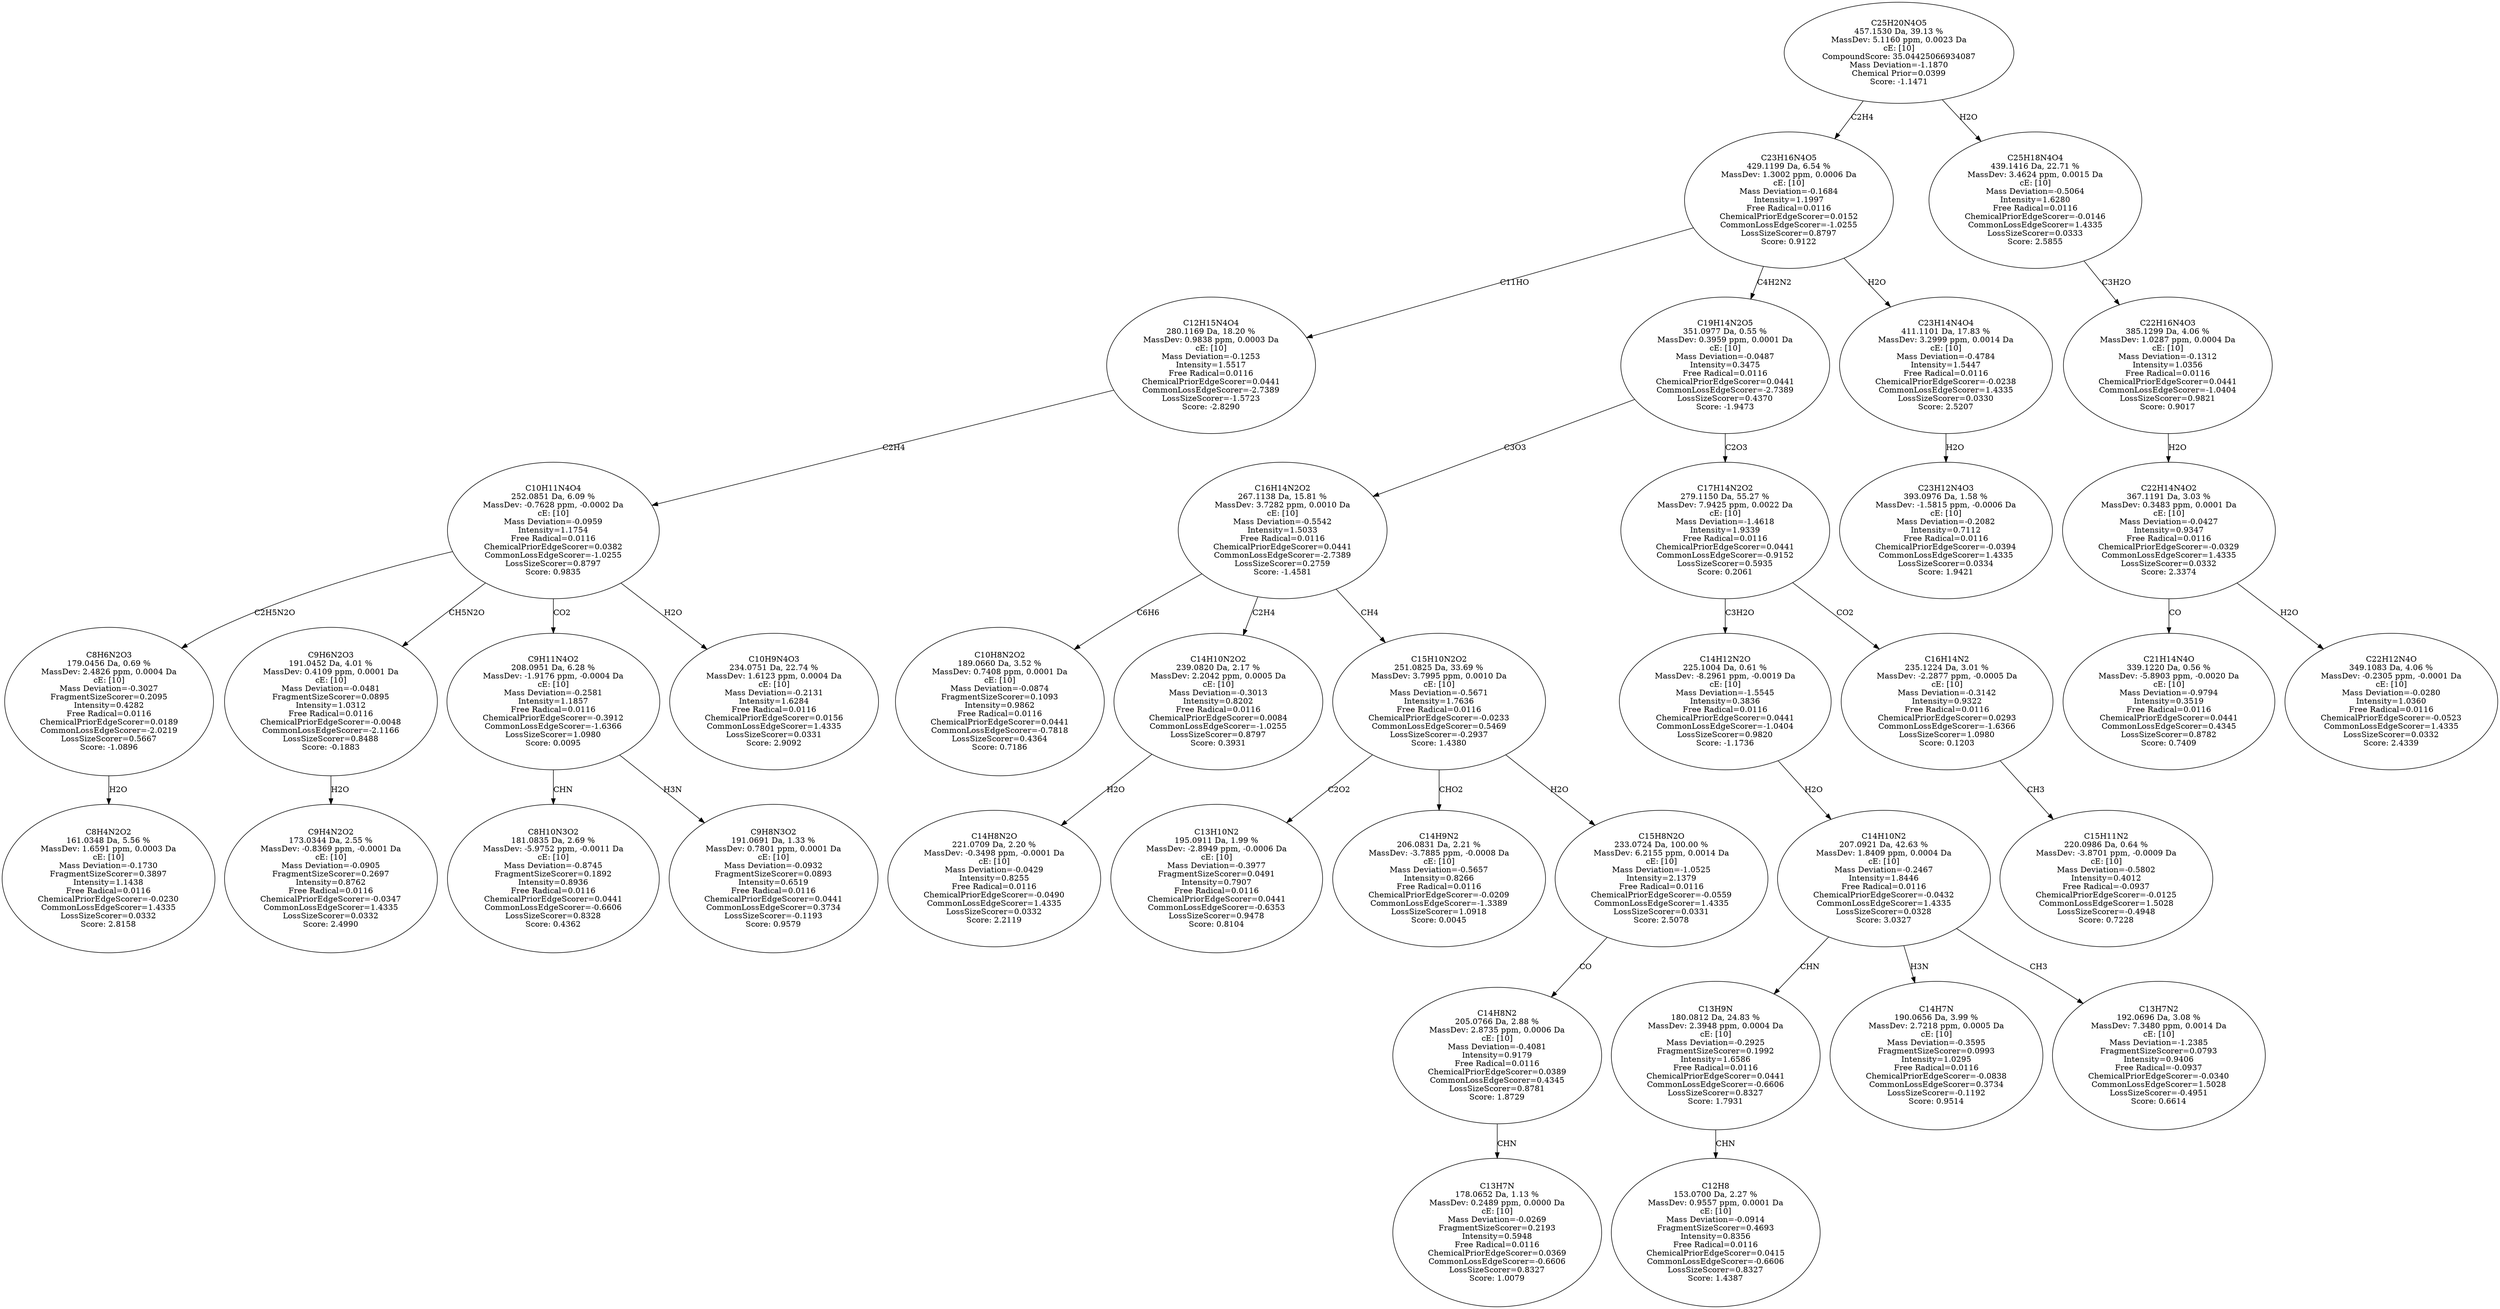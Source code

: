 strict digraph {
v1 [label="C8H4N2O2\n161.0348 Da, 5.56 %\nMassDev: 1.6591 ppm, 0.0003 Da\ncE: [10]\nMass Deviation=-0.1730\nFragmentSizeScorer=0.3897\nIntensity=1.1438\nFree Radical=0.0116\nChemicalPriorEdgeScorer=-0.0230\nCommonLossEdgeScorer=1.4335\nLossSizeScorer=0.0332\nScore: 2.8158"];
v2 [label="C8H6N2O3\n179.0456 Da, 0.69 %\nMassDev: 2.4826 ppm, 0.0004 Da\ncE: [10]\nMass Deviation=-0.3027\nFragmentSizeScorer=0.2095\nIntensity=0.4282\nFree Radical=0.0116\nChemicalPriorEdgeScorer=0.0189\nCommonLossEdgeScorer=-2.0219\nLossSizeScorer=0.5667\nScore: -1.0896"];
v3 [label="C9H4N2O2\n173.0344 Da, 2.55 %\nMassDev: -0.8369 ppm, -0.0001 Da\ncE: [10]\nMass Deviation=-0.0905\nFragmentSizeScorer=0.2697\nIntensity=0.8762\nFree Radical=0.0116\nChemicalPriorEdgeScorer=-0.0347\nCommonLossEdgeScorer=1.4335\nLossSizeScorer=0.0332\nScore: 2.4990"];
v4 [label="C9H6N2O3\n191.0452 Da, 4.01 %\nMassDev: 0.4109 ppm, 0.0001 Da\ncE: [10]\nMass Deviation=-0.0481\nFragmentSizeScorer=0.0895\nIntensity=1.0312\nFree Radical=0.0116\nChemicalPriorEdgeScorer=-0.0048\nCommonLossEdgeScorer=-2.1166\nLossSizeScorer=0.8488\nScore: -0.1883"];
v5 [label="C8H10N3O2\n181.0835 Da, 2.69 %\nMassDev: -5.9752 ppm, -0.0011 Da\ncE: [10]\nMass Deviation=-0.8745\nFragmentSizeScorer=0.1892\nIntensity=0.8936\nFree Radical=0.0116\nChemicalPriorEdgeScorer=0.0441\nCommonLossEdgeScorer=-0.6606\nLossSizeScorer=0.8328\nScore: 0.4362"];
v6 [label="C9H8N3O2\n191.0691 Da, 1.33 %\nMassDev: 0.7801 ppm, 0.0001 Da\ncE: [10]\nMass Deviation=-0.0932\nFragmentSizeScorer=0.0893\nIntensity=0.6519\nFree Radical=0.0116\nChemicalPriorEdgeScorer=0.0441\nCommonLossEdgeScorer=0.3734\nLossSizeScorer=-0.1193\nScore: 0.9579"];
v7 [label="C9H11N4O2\n208.0951 Da, 6.28 %\nMassDev: -1.9176 ppm, -0.0004 Da\ncE: [10]\nMass Deviation=-0.2581\nIntensity=1.1857\nFree Radical=0.0116\nChemicalPriorEdgeScorer=-0.3912\nCommonLossEdgeScorer=-1.6366\nLossSizeScorer=1.0980\nScore: 0.0095"];
v8 [label="C10H9N4O3\n234.0751 Da, 22.74 %\nMassDev: 1.6123 ppm, 0.0004 Da\ncE: [10]\nMass Deviation=-0.2131\nIntensity=1.6284\nFree Radical=0.0116\nChemicalPriorEdgeScorer=0.0156\nCommonLossEdgeScorer=1.4335\nLossSizeScorer=0.0331\nScore: 2.9092"];
v9 [label="C10H11N4O4\n252.0851 Da, 6.09 %\nMassDev: -0.7628 ppm, -0.0002 Da\ncE: [10]\nMass Deviation=-0.0959\nIntensity=1.1754\nFree Radical=0.0116\nChemicalPriorEdgeScorer=0.0382\nCommonLossEdgeScorer=-1.0255\nLossSizeScorer=0.8797\nScore: 0.9835"];
v10 [label="C12H15N4O4\n280.1169 Da, 18.20 %\nMassDev: 0.9838 ppm, 0.0003 Da\ncE: [10]\nMass Deviation=-0.1253\nIntensity=1.5517\nFree Radical=0.0116\nChemicalPriorEdgeScorer=0.0441\nCommonLossEdgeScorer=-2.7389\nLossSizeScorer=-1.5723\nScore: -2.8290"];
v11 [label="C10H8N2O2\n189.0660 Da, 3.52 %\nMassDev: 0.7408 ppm, 0.0001 Da\ncE: [10]\nMass Deviation=-0.0874\nFragmentSizeScorer=0.1093\nIntensity=0.9862\nFree Radical=0.0116\nChemicalPriorEdgeScorer=0.0441\nCommonLossEdgeScorer=-0.7818\nLossSizeScorer=0.4364\nScore: 0.7186"];
v12 [label="C14H8N2O\n221.0709 Da, 2.20 %\nMassDev: -0.3498 ppm, -0.0001 Da\ncE: [10]\nMass Deviation=-0.0429\nIntensity=0.8255\nFree Radical=0.0116\nChemicalPriorEdgeScorer=-0.0490\nCommonLossEdgeScorer=1.4335\nLossSizeScorer=0.0332\nScore: 2.2119"];
v13 [label="C14H10N2O2\n239.0820 Da, 2.17 %\nMassDev: 2.2042 ppm, 0.0005 Da\ncE: [10]\nMass Deviation=-0.3013\nIntensity=0.8202\nFree Radical=0.0116\nChemicalPriorEdgeScorer=0.0084\nCommonLossEdgeScorer=-1.0255\nLossSizeScorer=0.8797\nScore: 0.3931"];
v14 [label="C13H10N2\n195.0911 Da, 1.99 %\nMassDev: -2.8949 ppm, -0.0006 Da\ncE: [10]\nMass Deviation=-0.3977\nFragmentSizeScorer=0.0491\nIntensity=0.7907\nFree Radical=0.0116\nChemicalPriorEdgeScorer=0.0441\nCommonLossEdgeScorer=-0.6353\nLossSizeScorer=0.9478\nScore: 0.8104"];
v15 [label="C14H9N2\n206.0831 Da, 2.21 %\nMassDev: -3.7885 ppm, -0.0008 Da\ncE: [10]\nMass Deviation=-0.5657\nIntensity=0.8266\nFree Radical=0.0116\nChemicalPriorEdgeScorer=-0.0209\nCommonLossEdgeScorer=-1.3389\nLossSizeScorer=1.0918\nScore: 0.0045"];
v16 [label="C13H7N\n178.0652 Da, 1.13 %\nMassDev: 0.2489 ppm, 0.0000 Da\ncE: [10]\nMass Deviation=-0.0269\nFragmentSizeScorer=0.2193\nIntensity=0.5948\nFree Radical=0.0116\nChemicalPriorEdgeScorer=0.0369\nCommonLossEdgeScorer=-0.6606\nLossSizeScorer=0.8327\nScore: 1.0079"];
v17 [label="C14H8N2\n205.0766 Da, 2.88 %\nMassDev: 2.8735 ppm, 0.0006 Da\ncE: [10]\nMass Deviation=-0.4081\nIntensity=0.9179\nFree Radical=0.0116\nChemicalPriorEdgeScorer=0.0389\nCommonLossEdgeScorer=0.4345\nLossSizeScorer=0.8781\nScore: 1.8729"];
v18 [label="C15H8N2O\n233.0724 Da, 100.00 %\nMassDev: 6.2155 ppm, 0.0014 Da\ncE: [10]\nMass Deviation=-1.0525\nIntensity=2.1379\nFree Radical=0.0116\nChemicalPriorEdgeScorer=-0.0559\nCommonLossEdgeScorer=1.4335\nLossSizeScorer=0.0331\nScore: 2.5078"];
v19 [label="C15H10N2O2\n251.0825 Da, 33.69 %\nMassDev: 3.7995 ppm, 0.0010 Da\ncE: [10]\nMass Deviation=-0.5671\nIntensity=1.7636\nFree Radical=0.0116\nChemicalPriorEdgeScorer=-0.0233\nCommonLossEdgeScorer=0.5469\nLossSizeScorer=-0.2937\nScore: 1.4380"];
v20 [label="C16H14N2O2\n267.1138 Da, 15.81 %\nMassDev: 3.7282 ppm, 0.0010 Da\ncE: [10]\nMass Deviation=-0.5542\nIntensity=1.5033\nFree Radical=0.0116\nChemicalPriorEdgeScorer=0.0441\nCommonLossEdgeScorer=-2.7389\nLossSizeScorer=0.2759\nScore: -1.4581"];
v21 [label="C12H8\n153.0700 Da, 2.27 %\nMassDev: 0.9557 ppm, 0.0001 Da\ncE: [10]\nMass Deviation=-0.0914\nFragmentSizeScorer=0.4693\nIntensity=0.8356\nFree Radical=0.0116\nChemicalPriorEdgeScorer=0.0415\nCommonLossEdgeScorer=-0.6606\nLossSizeScorer=0.8327\nScore: 1.4387"];
v22 [label="C13H9N\n180.0812 Da, 24.83 %\nMassDev: 2.3948 ppm, 0.0004 Da\ncE: [10]\nMass Deviation=-0.2925\nFragmentSizeScorer=0.1992\nIntensity=1.6586\nFree Radical=0.0116\nChemicalPriorEdgeScorer=0.0441\nCommonLossEdgeScorer=-0.6606\nLossSizeScorer=0.8327\nScore: 1.7931"];
v23 [label="C14H7N\n190.0656 Da, 3.99 %\nMassDev: 2.7218 ppm, 0.0005 Da\ncE: [10]\nMass Deviation=-0.3595\nFragmentSizeScorer=0.0993\nIntensity=1.0295\nFree Radical=0.0116\nChemicalPriorEdgeScorer=-0.0838\nCommonLossEdgeScorer=0.3734\nLossSizeScorer=-0.1192\nScore: 0.9514"];
v24 [label="C13H7N2\n192.0696 Da, 3.08 %\nMassDev: 7.3480 ppm, 0.0014 Da\ncE: [10]\nMass Deviation=-1.2385\nFragmentSizeScorer=0.0793\nIntensity=0.9406\nFree Radical=-0.0937\nChemicalPriorEdgeScorer=-0.0340\nCommonLossEdgeScorer=1.5028\nLossSizeScorer=-0.4951\nScore: 0.6614"];
v25 [label="C14H10N2\n207.0921 Da, 42.63 %\nMassDev: 1.8409 ppm, 0.0004 Da\ncE: [10]\nMass Deviation=-0.2467\nIntensity=1.8446\nFree Radical=0.0116\nChemicalPriorEdgeScorer=-0.0432\nCommonLossEdgeScorer=1.4335\nLossSizeScorer=0.0328\nScore: 3.0327"];
v26 [label="C14H12N2O\n225.1004 Da, 0.61 %\nMassDev: -8.2961 ppm, -0.0019 Da\ncE: [10]\nMass Deviation=-1.5545\nIntensity=0.3836\nFree Radical=0.0116\nChemicalPriorEdgeScorer=0.0441\nCommonLossEdgeScorer=-1.0404\nLossSizeScorer=0.9820\nScore: -1.1736"];
v27 [label="C15H11N2\n220.0986 Da, 0.64 %\nMassDev: -3.8701 ppm, -0.0009 Da\ncE: [10]\nMass Deviation=-0.5802\nIntensity=0.4012\nFree Radical=-0.0937\nChemicalPriorEdgeScorer=-0.0125\nCommonLossEdgeScorer=1.5028\nLossSizeScorer=-0.4948\nScore: 0.7228"];
v28 [label="C16H14N2\n235.1224 Da, 3.01 %\nMassDev: -2.2877 ppm, -0.0005 Da\ncE: [10]\nMass Deviation=-0.3142\nIntensity=0.9322\nFree Radical=0.0116\nChemicalPriorEdgeScorer=0.0293\nCommonLossEdgeScorer=-1.6366\nLossSizeScorer=1.0980\nScore: 0.1203"];
v29 [label="C17H14N2O2\n279.1150 Da, 55.27 %\nMassDev: 7.9425 ppm, 0.0022 Da\ncE: [10]\nMass Deviation=-1.4618\nIntensity=1.9339\nFree Radical=0.0116\nChemicalPriorEdgeScorer=0.0441\nCommonLossEdgeScorer=-0.9152\nLossSizeScorer=0.5935\nScore: 0.2061"];
v30 [label="C19H14N2O5\n351.0977 Da, 0.55 %\nMassDev: 0.3959 ppm, 0.0001 Da\ncE: [10]\nMass Deviation=-0.0487\nIntensity=0.3475\nFree Radical=0.0116\nChemicalPriorEdgeScorer=0.0441\nCommonLossEdgeScorer=-2.7389\nLossSizeScorer=0.4370\nScore: -1.9473"];
v31 [label="C23H12N4O3\n393.0976 Da, 1.58 %\nMassDev: -1.5815 ppm, -0.0006 Da\ncE: [10]\nMass Deviation=-0.2082\nIntensity=0.7112\nFree Radical=0.0116\nChemicalPriorEdgeScorer=-0.0394\nCommonLossEdgeScorer=1.4335\nLossSizeScorer=0.0334\nScore: 1.9421"];
v32 [label="C23H14N4O4\n411.1101 Da, 17.83 %\nMassDev: 3.2999 ppm, 0.0014 Da\ncE: [10]\nMass Deviation=-0.4784\nIntensity=1.5447\nFree Radical=0.0116\nChemicalPriorEdgeScorer=-0.0238\nCommonLossEdgeScorer=1.4335\nLossSizeScorer=0.0330\nScore: 2.5207"];
v33 [label="C23H16N4O5\n429.1199 Da, 6.54 %\nMassDev: 1.3002 ppm, 0.0006 Da\ncE: [10]\nMass Deviation=-0.1684\nIntensity=1.1997\nFree Radical=0.0116\nChemicalPriorEdgeScorer=0.0152\nCommonLossEdgeScorer=-1.0255\nLossSizeScorer=0.8797\nScore: 0.9122"];
v34 [label="C21H14N4O\n339.1220 Da, 0.56 %\nMassDev: -5.8903 ppm, -0.0020 Da\ncE: [10]\nMass Deviation=-0.9794\nIntensity=0.3519\nFree Radical=0.0116\nChemicalPriorEdgeScorer=0.0441\nCommonLossEdgeScorer=0.4345\nLossSizeScorer=0.8782\nScore: 0.7409"];
v35 [label="C22H12N4O\n349.1083 Da, 4.06 %\nMassDev: -0.2305 ppm, -0.0001 Da\ncE: [10]\nMass Deviation=-0.0280\nIntensity=1.0360\nFree Radical=0.0116\nChemicalPriorEdgeScorer=-0.0523\nCommonLossEdgeScorer=1.4335\nLossSizeScorer=0.0332\nScore: 2.4339"];
v36 [label="C22H14N4O2\n367.1191 Da, 3.03 %\nMassDev: 0.3483 ppm, 0.0001 Da\ncE: [10]\nMass Deviation=-0.0427\nIntensity=0.9347\nFree Radical=0.0116\nChemicalPriorEdgeScorer=-0.0329\nCommonLossEdgeScorer=1.4335\nLossSizeScorer=0.0332\nScore: 2.3374"];
v37 [label="C22H16N4O3\n385.1299 Da, 4.06 %\nMassDev: 1.0287 ppm, 0.0004 Da\ncE: [10]\nMass Deviation=-0.1312\nIntensity=1.0356\nFree Radical=0.0116\nChemicalPriorEdgeScorer=0.0441\nCommonLossEdgeScorer=-1.0404\nLossSizeScorer=0.9821\nScore: 0.9017"];
v38 [label="C25H18N4O4\n439.1416 Da, 22.71 %\nMassDev: 3.4624 ppm, 0.0015 Da\ncE: [10]\nMass Deviation=-0.5064\nIntensity=1.6280\nFree Radical=0.0116\nChemicalPriorEdgeScorer=-0.0146\nCommonLossEdgeScorer=1.4335\nLossSizeScorer=0.0333\nScore: 2.5855"];
v39 [label="C25H20N4O5\n457.1530 Da, 39.13 %\nMassDev: 5.1160 ppm, 0.0023 Da\ncE: [10]\nCompoundScore: 35.04425066934087\nMass Deviation=-1.1870\nChemical Prior=0.0399\nScore: -1.1471"];
v2 -> v1 [label="H2O"];
v9 -> v2 [label="C2H5N2O"];
v4 -> v3 [label="H2O"];
v9 -> v4 [label="CH5N2O"];
v7 -> v5 [label="CHN"];
v7 -> v6 [label="H3N"];
v9 -> v7 [label="CO2"];
v9 -> v8 [label="H2O"];
v10 -> v9 [label="C2H4"];
v33 -> v10 [label="C11HO"];
v20 -> v11 [label="C6H6"];
v13 -> v12 [label="H2O"];
v20 -> v13 [label="C2H4"];
v19 -> v14 [label="C2O2"];
v19 -> v15 [label="CHO2"];
v17 -> v16 [label="CHN"];
v18 -> v17 [label="CO"];
v19 -> v18 [label="H2O"];
v20 -> v19 [label="CH4"];
v30 -> v20 [label="C3O3"];
v22 -> v21 [label="CHN"];
v25 -> v22 [label="CHN"];
v25 -> v23 [label="H3N"];
v25 -> v24 [label="CH3"];
v26 -> v25 [label="H2O"];
v29 -> v26 [label="C3H2O"];
v28 -> v27 [label="CH3"];
v29 -> v28 [label="CO2"];
v30 -> v29 [label="C2O3"];
v33 -> v30 [label="C4H2N2"];
v32 -> v31 [label="H2O"];
v33 -> v32 [label="H2O"];
v39 -> v33 [label="C2H4"];
v36 -> v34 [label="CO"];
v36 -> v35 [label="H2O"];
v37 -> v36 [label="H2O"];
v38 -> v37 [label="C3H2O"];
v39 -> v38 [label="H2O"];
}
